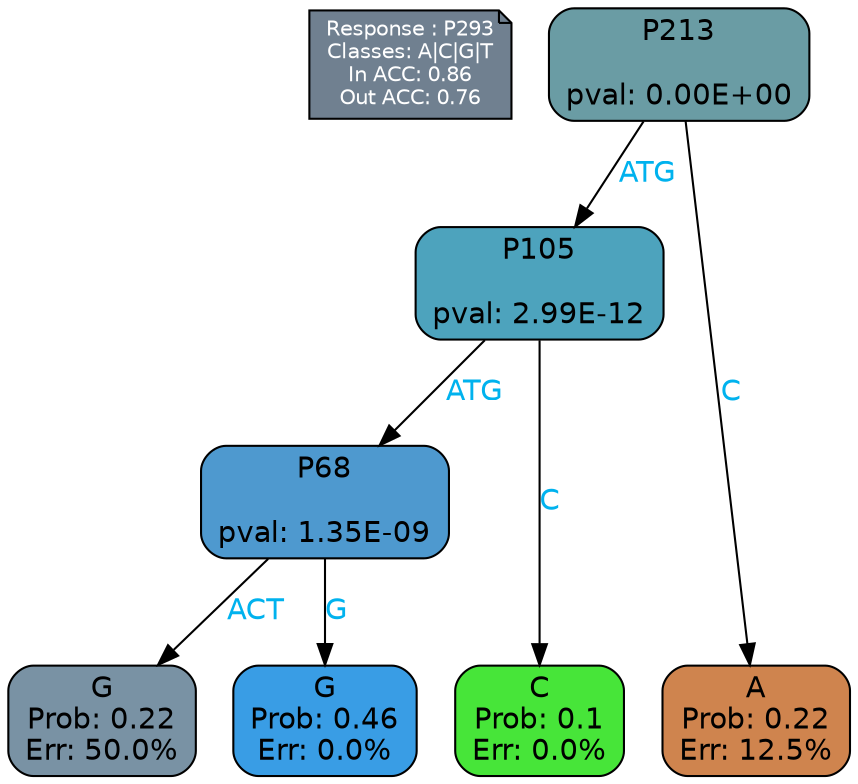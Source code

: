 digraph Tree {
node [shape=box, style="filled, rounded", color="black", fontname=helvetica] ;
graph [ranksep=equally, splines=polylines, bgcolor=transparent, dpi=600] ;
edge [fontname=helvetica] ;
LEGEND [label="Response : P293
Classes: A|C|G|T
In ACC: 0.86
Out ACC: 0.76
",shape=note,align=left,style=filled,fillcolor="slategray",fontcolor="white",fontsize=10];1 [label="P213

pval: 0.00E+00", fillcolor="#6a9ca4"] ;
2 [label="P105

pval: 2.99E-12", fillcolor="#4da3bd"] ;
3 [label="P68

pval: 1.35E-09", fillcolor="#4e99cf"] ;
4 [label="G
Prob: 0.22
Err: 50.0%", fillcolor="#7992a4"] ;
5 [label="G
Prob: 0.46
Err: 0.0%", fillcolor="#399de5"] ;
6 [label="C
Prob: 0.1
Err: 0.0%", fillcolor="#47e539"] ;
7 [label="A
Prob: 0.22
Err: 12.5%", fillcolor="#cf844e"] ;
1 -> 2 [label="ATG",fontcolor=deepskyblue2] ;
1 -> 7 [label="C",fontcolor=deepskyblue2] ;
2 -> 3 [label="ATG",fontcolor=deepskyblue2] ;
2 -> 6 [label="C",fontcolor=deepskyblue2] ;
3 -> 4 [label="ACT",fontcolor=deepskyblue2] ;
3 -> 5 [label="G",fontcolor=deepskyblue2] ;
{rank = same; 4;5;6;7;}{rank = same; LEGEND;1;}}